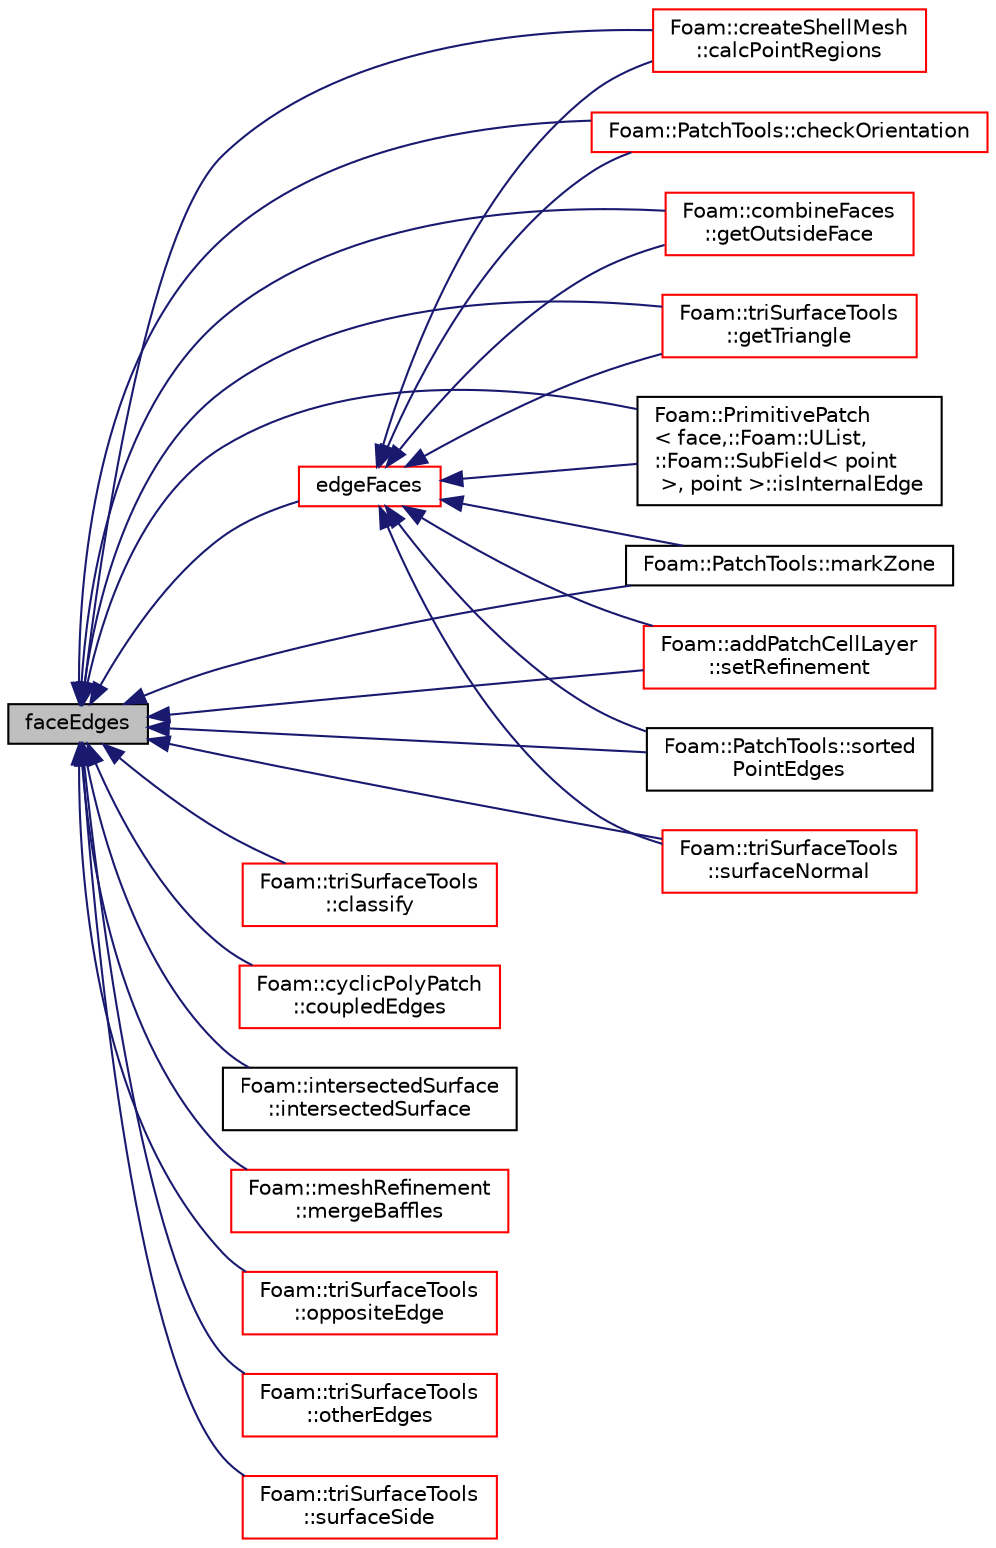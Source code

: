 digraph "faceEdges"
{
  bgcolor="transparent";
  edge [fontname="Helvetica",fontsize="10",labelfontname="Helvetica",labelfontsize="10"];
  node [fontname="Helvetica",fontsize="10",shape=record];
  rankdir="LR";
  Node1 [label="faceEdges",height=0.2,width=0.4,color="black", fillcolor="grey75", style="filled", fontcolor="black"];
  Node1 -> Node2 [dir="back",color="midnightblue",fontsize="10",style="solid",fontname="Helvetica"];
  Node2 [label="Foam::createShellMesh\l::calcPointRegions",height=0.2,width=0.4,color="red",URL="$a00440.html#abd09fd2558d9fc41e9a503ce2976fe5f",tooltip="Helper: calculate point regions. The point region is the. "];
  Node1 -> Node3 [dir="back",color="midnightblue",fontsize="10",style="solid",fontname="Helvetica"];
  Node3 [label="Foam::PatchTools::checkOrientation",height=0.2,width=0.4,color="red",URL="$a01858.html#a20f23e9ffe1102dccd75986b5435aef7",tooltip="Check for orientation issues. "];
  Node1 -> Node4 [dir="back",color="midnightblue",fontsize="10",style="solid",fontname="Helvetica"];
  Node4 [label="Foam::triSurfaceTools\l::classify",height=0.2,width=0.4,color="red",URL="$a02786.html#a6f0ceda49a3cd2fbd6ab9655fd370e03",tooltip="Test point on plane of triangle to see if on edge or point or inside. "];
  Node1 -> Node5 [dir="back",color="midnightblue",fontsize="10",style="solid",fontname="Helvetica"];
  Node5 [label="Foam::cyclicPolyPatch\l::coupledEdges",height=0.2,width=0.4,color="red",URL="$a00491.html#aeb3422aeee49268307deb477d32dc2d3",tooltip="Return connected edges (from patch local to neighbour patch local). "];
  Node1 -> Node6 [dir="back",color="midnightblue",fontsize="10",style="solid",fontname="Helvetica"];
  Node6 [label="edgeFaces",height=0.2,width=0.4,color="red",URL="$a02023.html#ab456054a1e7e1a07261799f50167916f",tooltip="Return edge-face addressing. "];
  Node6 -> Node2 [dir="back",color="midnightblue",fontsize="10",style="solid",fontname="Helvetica"];
  Node6 -> Node3 [dir="back",color="midnightblue",fontsize="10",style="solid",fontname="Helvetica"];
  Node6 -> Node7 [dir="back",color="midnightblue",fontsize="10",style="solid",fontname="Helvetica"];
  Node7 [label="Foam::combineFaces\l::getOutsideFace",height=0.2,width=0.4,color="red",URL="$a00316.html#af695da5d6484dda0cf20307778b302f0",tooltip="Gets outside of patch as a face (in mesh point labels) "];
  Node6 -> Node8 [dir="back",color="midnightblue",fontsize="10",style="solid",fontname="Helvetica"];
  Node8 [label="Foam::triSurfaceTools\l::getTriangle",height=0.2,width=0.4,color="red",URL="$a02786.html#a4043fb05cae840c83b82a5f2fecd88e2",tooltip="Return index of triangle (or -1) using all three edges. "];
  Node6 -> Node9 [dir="back",color="midnightblue",fontsize="10",style="solid",fontname="Helvetica"];
  Node9 [label="Foam::PrimitivePatch\l\< face,::Foam::UList,\l::Foam::SubField\< point\l \>, point \>::isInternalEdge",height=0.2,width=0.4,color="black",URL="$a02023.html#a1ee468354f61c027ba0e3aa4a11cd097",tooltip="Is internal edge? "];
  Node6 -> Node10 [dir="back",color="midnightblue",fontsize="10",style="solid",fontname="Helvetica"];
  Node10 [label="Foam::PatchTools::markZone",height=0.2,width=0.4,color="black",URL="$a01858.html#ad2435fb883959634f5957c9e031b4671",tooltip="Fill faceZone with currentZone for every face reachable. "];
  Node6 -> Node11 [dir="back",color="midnightblue",fontsize="10",style="solid",fontname="Helvetica"];
  Node11 [label="Foam::addPatchCellLayer\l::setRefinement",height=0.2,width=0.4,color="red",URL="$a00024.html#a9488cb0518f21b76444c508cc9658d64",tooltip="Play commands into polyTopoChange to create layers on top. "];
  Node6 -> Node12 [dir="back",color="midnightblue",fontsize="10",style="solid",fontname="Helvetica"];
  Node12 [label="Foam::PatchTools::sorted\lPointEdges",height=0.2,width=0.4,color="black",URL="$a01858.html#ade266c84d472629a66d2ec0f9c8f2ff9"];
  Node6 -> Node13 [dir="back",color="midnightblue",fontsize="10",style="solid",fontname="Helvetica"];
  Node13 [label="Foam::triSurfaceTools\l::surfaceNormal",height=0.2,width=0.4,color="red",URL="$a02786.html#a8eee26c9d18f7a7ae2c5654f82c339d8",tooltip="Triangle (unit) normal. If nearest point to triangle on edge use. "];
  Node1 -> Node7 [dir="back",color="midnightblue",fontsize="10",style="solid",fontname="Helvetica"];
  Node1 -> Node8 [dir="back",color="midnightblue",fontsize="10",style="solid",fontname="Helvetica"];
  Node1 -> Node14 [dir="back",color="midnightblue",fontsize="10",style="solid",fontname="Helvetica"];
  Node14 [label="Foam::intersectedSurface\l::intersectedSurface",height=0.2,width=0.4,color="black",URL="$a01189.html#a6e95ab0cf81f4521899580c0caaaf6e7",tooltip="Construct from surface and intersection. isFirstSurface is needed. "];
  Node1 -> Node9 [dir="back",color="midnightblue",fontsize="10",style="solid",fontname="Helvetica"];
  Node1 -> Node10 [dir="back",color="midnightblue",fontsize="10",style="solid",fontname="Helvetica"];
  Node1 -> Node15 [dir="back",color="midnightblue",fontsize="10",style="solid",fontname="Helvetica"];
  Node15 [label="Foam::meshRefinement\l::mergeBaffles",height=0.2,width=0.4,color="red",URL="$a01510.html#aa959f1ef1377d3a4eaac5ff099280e50",tooltip="Merge baffles. Gets pairs of faces. "];
  Node1 -> Node16 [dir="back",color="midnightblue",fontsize="10",style="solid",fontname="Helvetica"];
  Node16 [label="Foam::triSurfaceTools\l::oppositeEdge",height=0.2,width=0.4,color="red",URL="$a02786.html#add52a50eba859bf8d348958892f352c3",tooltip="Get edge opposite vertex (local numbering) "];
  Node1 -> Node17 [dir="back",color="midnightblue",fontsize="10",style="solid",fontname="Helvetica"];
  Node17 [label="Foam::triSurfaceTools\l::otherEdges",height=0.2,width=0.4,color="red",URL="$a02786.html#af863d48b1d29c88398d625999e917a9d",tooltip="Get the two edges on facei counterclockwise after edgeI. "];
  Node1 -> Node11 [dir="back",color="midnightblue",fontsize="10",style="solid",fontname="Helvetica"];
  Node1 -> Node12 [dir="back",color="midnightblue",fontsize="10",style="solid",fontname="Helvetica"];
  Node1 -> Node13 [dir="back",color="midnightblue",fontsize="10",style="solid",fontname="Helvetica"];
  Node1 -> Node18 [dir="back",color="midnightblue",fontsize="10",style="solid",fontname="Helvetica"];
  Node18 [label="Foam::triSurfaceTools\l::surfaceSide",height=0.2,width=0.4,color="red",URL="$a02786.html#ae00858e2e83c342b4f2520e8db4bd345",tooltip="Given nearest point (to sample) on surface determines which side. "];
}
